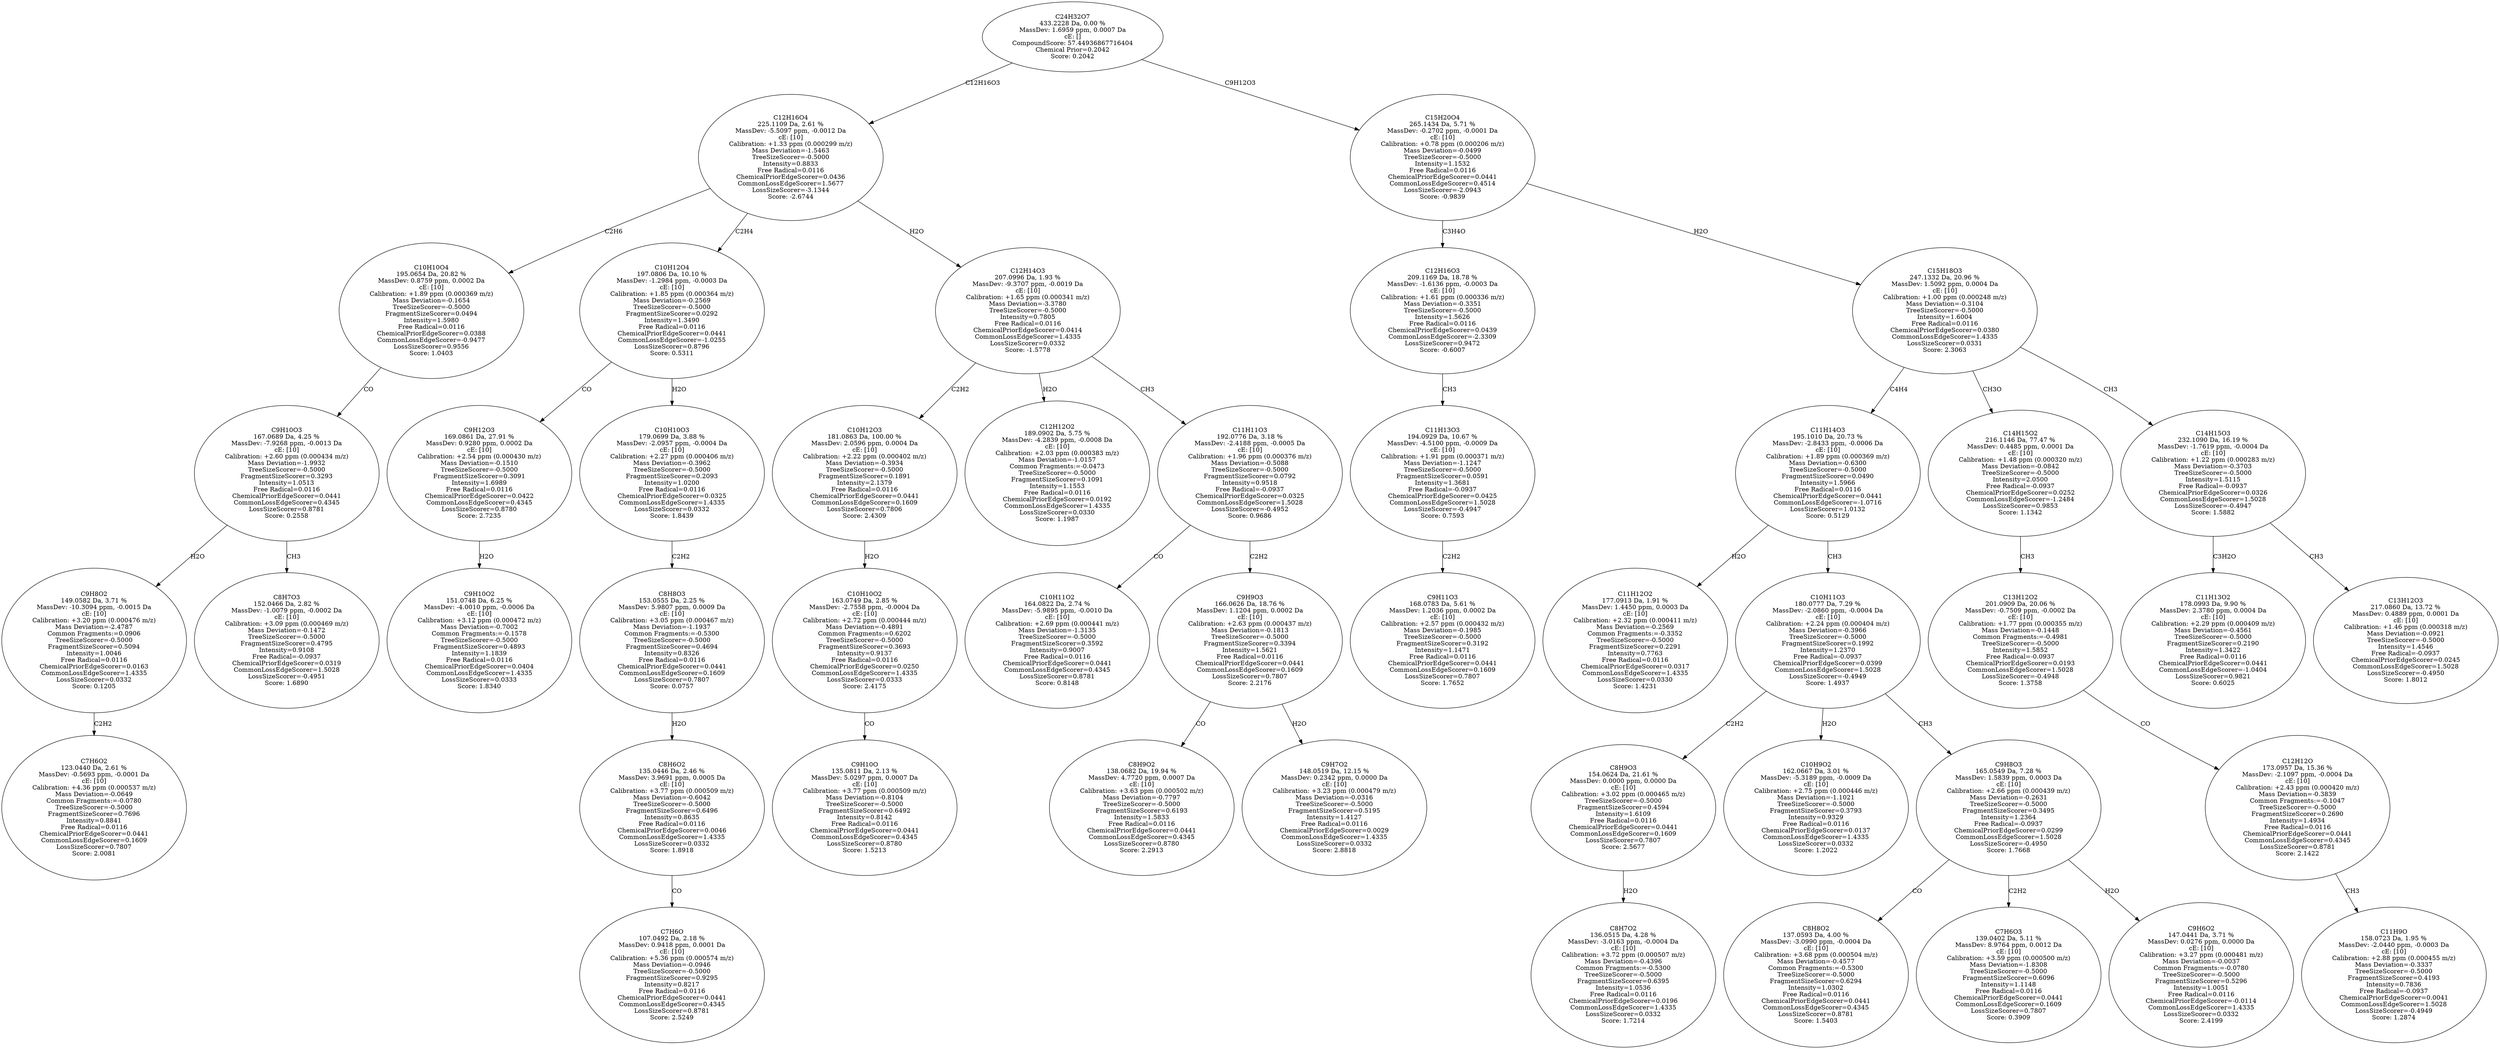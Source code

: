 strict digraph {
v1 [label="C7H6O2\n123.0440 Da, 2.61 %\nMassDev: -0.5693 ppm, -0.0001 Da\ncE: [10]\nCalibration: +4.36 ppm (0.000537 m/z)\nMass Deviation=-0.0649\nCommon Fragments:=-0.0780\nTreeSizeScorer=-0.5000\nFragmentSizeScorer=0.7696\nIntensity=0.8841\nFree Radical=0.0116\nChemicalPriorEdgeScorer=0.0441\nCommonLossEdgeScorer=0.1609\nLossSizeScorer=0.7807\nScore: 2.0081"];
v2 [label="C9H8O2\n149.0582 Da, 3.71 %\nMassDev: -10.3094 ppm, -0.0015 Da\ncE: [10]\nCalibration: +3.20 ppm (0.000476 m/z)\nMass Deviation=-2.4787\nCommon Fragments:=0.0906\nTreeSizeScorer=-0.5000\nFragmentSizeScorer=0.5094\nIntensity=1.0046\nFree Radical=0.0116\nChemicalPriorEdgeScorer=0.0163\nCommonLossEdgeScorer=1.4335\nLossSizeScorer=0.0332\nScore: 0.1205"];
v3 [label="C8H7O3\n152.0466 Da, 2.82 %\nMassDev: -1.0079 ppm, -0.0002 Da\ncE: [10]\nCalibration: +3.09 ppm (0.000469 m/z)\nMass Deviation=-0.1472\nTreeSizeScorer=-0.5000\nFragmentSizeScorer=0.4795\nIntensity=0.9108\nFree Radical=-0.0937\nChemicalPriorEdgeScorer=0.0319\nCommonLossEdgeScorer=1.5028\nLossSizeScorer=-0.4951\nScore: 1.6890"];
v4 [label="C9H10O3\n167.0689 Da, 4.25 %\nMassDev: -7.9268 ppm, -0.0013 Da\ncE: [10]\nCalibration: +2.60 ppm (0.000434 m/z)\nMass Deviation=-1.9932\nTreeSizeScorer=-0.5000\nFragmentSizeScorer=0.3293\nIntensity=1.0513\nFree Radical=0.0116\nChemicalPriorEdgeScorer=0.0441\nCommonLossEdgeScorer=0.4345\nLossSizeScorer=0.8781\nScore: 0.2558"];
v5 [label="C10H10O4\n195.0654 Da, 20.82 %\nMassDev: 0.8759 ppm, 0.0002 Da\ncE: [10]\nCalibration: +1.89 ppm (0.000369 m/z)\nMass Deviation=-0.1654\nTreeSizeScorer=-0.5000\nFragmentSizeScorer=0.0494\nIntensity=1.5980\nFree Radical=0.0116\nChemicalPriorEdgeScorer=0.0388\nCommonLossEdgeScorer=-0.9477\nLossSizeScorer=0.9556\nScore: 1.0403"];
v6 [label="C9H10O2\n151.0748 Da, 6.25 %\nMassDev: -4.0010 ppm, -0.0006 Da\ncE: [10]\nCalibration: +3.12 ppm (0.000472 m/z)\nMass Deviation=-0.7002\nCommon Fragments:=-0.1578\nTreeSizeScorer=-0.5000\nFragmentSizeScorer=0.4893\nIntensity=1.1839\nFree Radical=0.0116\nChemicalPriorEdgeScorer=0.0404\nCommonLossEdgeScorer=1.4335\nLossSizeScorer=0.0333\nScore: 1.8340"];
v7 [label="C9H12O3\n169.0861 Da, 27.91 %\nMassDev: 0.9280 ppm, 0.0002 Da\ncE: [10]\nCalibration: +2.54 ppm (0.000430 m/z)\nMass Deviation=-0.1510\nTreeSizeScorer=-0.5000\nFragmentSizeScorer=0.3091\nIntensity=1.6989\nFree Radical=0.0116\nChemicalPriorEdgeScorer=0.0422\nCommonLossEdgeScorer=0.4345\nLossSizeScorer=0.8780\nScore: 2.7235"];
v8 [label="C7H6O\n107.0492 Da, 2.18 %\nMassDev: 0.9418 ppm, 0.0001 Da\ncE: [10]\nCalibration: +5.36 ppm (0.000574 m/z)\nMass Deviation=-0.0946\nTreeSizeScorer=-0.5000\nFragmentSizeScorer=0.9295\nIntensity=0.8217\nFree Radical=0.0116\nChemicalPriorEdgeScorer=0.0441\nCommonLossEdgeScorer=0.4345\nLossSizeScorer=0.8781\nScore: 2.5249"];
v9 [label="C8H6O2\n135.0446 Da, 2.46 %\nMassDev: 3.9691 ppm, 0.0005 Da\ncE: [10]\nCalibration: +3.77 ppm (0.000509 m/z)\nMass Deviation=-0.6042\nTreeSizeScorer=-0.5000\nFragmentSizeScorer=0.6496\nIntensity=0.8635\nFree Radical=0.0116\nChemicalPriorEdgeScorer=0.0046\nCommonLossEdgeScorer=1.4335\nLossSizeScorer=0.0332\nScore: 1.8918"];
v10 [label="C8H8O3\n153.0555 Da, 2.25 %\nMassDev: 5.9807 ppm, 0.0009 Da\ncE: [10]\nCalibration: +3.05 ppm (0.000467 m/z)\nMass Deviation=-1.1937\nCommon Fragments:=-0.5300\nTreeSizeScorer=-0.5000\nFragmentSizeScorer=0.4694\nIntensity=0.8326\nFree Radical=0.0116\nChemicalPriorEdgeScorer=0.0441\nCommonLossEdgeScorer=0.1609\nLossSizeScorer=0.7807\nScore: 0.0757"];
v11 [label="C10H10O3\n179.0699 Da, 3.88 %\nMassDev: -2.0957 ppm, -0.0004 Da\ncE: [10]\nCalibration: +2.27 ppm (0.000406 m/z)\nMass Deviation=-0.3962\nTreeSizeScorer=-0.5000\nFragmentSizeScorer=0.2093\nIntensity=1.0200\nFree Radical=0.0116\nChemicalPriorEdgeScorer=0.0325\nCommonLossEdgeScorer=1.4335\nLossSizeScorer=0.0332\nScore: 1.8439"];
v12 [label="C10H12O4\n197.0806 Da, 10.10 %\nMassDev: -1.2984 ppm, -0.0003 Da\ncE: [10]\nCalibration: +1.85 ppm (0.000364 m/z)\nMass Deviation=-0.2569\nTreeSizeScorer=-0.5000\nFragmentSizeScorer=0.0292\nIntensity=1.3490\nFree Radical=0.0116\nChemicalPriorEdgeScorer=0.0441\nCommonLossEdgeScorer=-1.0255\nLossSizeScorer=0.8796\nScore: 0.5311"];
v13 [label="C9H10O\n135.0811 Da, 2.13 %\nMassDev: 5.0297 ppm, 0.0007 Da\ncE: [10]\nCalibration: +3.77 ppm (0.000509 m/z)\nMass Deviation=-0.8104\nTreeSizeScorer=-0.5000\nFragmentSizeScorer=0.6492\nIntensity=0.8142\nFree Radical=0.0116\nChemicalPriorEdgeScorer=0.0441\nCommonLossEdgeScorer=0.4345\nLossSizeScorer=0.8780\nScore: 1.5213"];
v14 [label="C10H10O2\n163.0749 Da, 2.85 %\nMassDev: -2.7558 ppm, -0.0004 Da\ncE: [10]\nCalibration: +2.72 ppm (0.000444 m/z)\nMass Deviation=-0.4891\nCommon Fragments:=0.6202\nTreeSizeScorer=-0.5000\nFragmentSizeScorer=0.3693\nIntensity=0.9137\nFree Radical=0.0116\nChemicalPriorEdgeScorer=0.0250\nCommonLossEdgeScorer=1.4335\nLossSizeScorer=0.0333\nScore: 2.4175"];
v15 [label="C10H12O3\n181.0863 Da, 100.00 %\nMassDev: 2.0596 ppm, 0.0004 Da\ncE: [10]\nCalibration: +2.22 ppm (0.000402 m/z)\nMass Deviation=-0.3934\nTreeSizeScorer=-0.5000\nFragmentSizeScorer=0.1891\nIntensity=2.1379\nFree Radical=0.0116\nChemicalPriorEdgeScorer=0.0441\nCommonLossEdgeScorer=0.1609\nLossSizeScorer=0.7806\nScore: 2.4309"];
v16 [label="C12H12O2\n189.0902 Da, 5.75 %\nMassDev: -4.2839 ppm, -0.0008 Da\ncE: [10]\nCalibration: +2.03 ppm (0.000383 m/z)\nMass Deviation=-1.0157\nCommon Fragments:=-0.0473\nTreeSizeScorer=-0.5000\nFragmentSizeScorer=0.1091\nIntensity=1.1553\nFree Radical=0.0116\nChemicalPriorEdgeScorer=0.0192\nCommonLossEdgeScorer=1.4335\nLossSizeScorer=0.0330\nScore: 1.1987"];
v17 [label="C10H11O2\n164.0822 Da, 2.74 %\nMassDev: -5.9895 ppm, -0.0010 Da\ncE: [10]\nCalibration: +2.69 ppm (0.000441 m/z)\nMass Deviation=-1.3135\nTreeSizeScorer=-0.5000\nFragmentSizeScorer=0.3592\nIntensity=0.9007\nFree Radical=0.0116\nChemicalPriorEdgeScorer=0.0441\nCommonLossEdgeScorer=0.4345\nLossSizeScorer=0.8781\nScore: 0.8148"];
v18 [label="C8H9O2\n138.0682 Da, 19.94 %\nMassDev: 4.7720 ppm, 0.0007 Da\ncE: [10]\nCalibration: +3.63 ppm (0.000502 m/z)\nMass Deviation=-0.7797\nTreeSizeScorer=-0.5000\nFragmentSizeScorer=0.6193\nIntensity=1.5833\nFree Radical=0.0116\nChemicalPriorEdgeScorer=0.0441\nCommonLossEdgeScorer=0.4345\nLossSizeScorer=0.8780\nScore: 2.2913"];
v19 [label="C9H7O2\n148.0519 Da, 12.15 %\nMassDev: 0.2342 ppm, 0.0000 Da\ncE: [10]\nCalibration: +3.23 ppm (0.000479 m/z)\nMass Deviation=-0.0316\nTreeSizeScorer=-0.5000\nFragmentSizeScorer=0.5195\nIntensity=1.4127\nFree Radical=0.0116\nChemicalPriorEdgeScorer=0.0029\nCommonLossEdgeScorer=1.4335\nLossSizeScorer=0.0332\nScore: 2.8818"];
v20 [label="C9H9O3\n166.0626 Da, 18.76 %\nMassDev: 1.1204 ppm, 0.0002 Da\ncE: [10]\nCalibration: +2.63 ppm (0.000437 m/z)\nMass Deviation=-0.1813\nTreeSizeScorer=-0.5000\nFragmentSizeScorer=0.3394\nIntensity=1.5621\nFree Radical=0.0116\nChemicalPriorEdgeScorer=0.0441\nCommonLossEdgeScorer=0.1609\nLossSizeScorer=0.7807\nScore: 2.2176"];
v21 [label="C11H11O3\n192.0776 Da, 3.18 %\nMassDev: -2.4188 ppm, -0.0005 Da\ncE: [10]\nCalibration: +1.96 ppm (0.000376 m/z)\nMass Deviation=-0.5088\nTreeSizeScorer=-0.5000\nFragmentSizeScorer=0.0792\nIntensity=0.9518\nFree Radical=-0.0937\nChemicalPriorEdgeScorer=0.0325\nCommonLossEdgeScorer=1.5028\nLossSizeScorer=-0.4952\nScore: 0.9686"];
v22 [label="C12H14O3\n207.0996 Da, 1.93 %\nMassDev: -9.3707 ppm, -0.0019 Da\ncE: [10]\nCalibration: +1.65 ppm (0.000341 m/z)\nMass Deviation=-3.3780\nTreeSizeScorer=-0.5000\nIntensity=0.7805\nFree Radical=0.0116\nChemicalPriorEdgeScorer=0.0414\nCommonLossEdgeScorer=1.4335\nLossSizeScorer=0.0332\nScore: -1.5778"];
v23 [label="C12H16O4\n225.1109 Da, 2.61 %\nMassDev: -5.5097 ppm, -0.0012 Da\ncE: [10]\nCalibration: +1.33 ppm (0.000299 m/z)\nMass Deviation=-1.5463\nTreeSizeScorer=-0.5000\nIntensity=0.8833\nFree Radical=0.0116\nChemicalPriorEdgeScorer=0.0436\nCommonLossEdgeScorer=1.5677\nLossSizeScorer=-3.1344\nScore: -2.6744"];
v24 [label="C9H11O3\n168.0783 Da, 5.61 %\nMassDev: 1.2036 ppm, 0.0002 Da\ncE: [10]\nCalibration: +2.57 ppm (0.000432 m/z)\nMass Deviation=-0.1985\nTreeSizeScorer=-0.5000\nFragmentSizeScorer=0.3192\nIntensity=1.1471\nFree Radical=0.0116\nChemicalPriorEdgeScorer=0.0441\nCommonLossEdgeScorer=0.1609\nLossSizeScorer=0.7807\nScore: 1.7652"];
v25 [label="C11H13O3\n194.0929 Da, 10.67 %\nMassDev: -4.5100 ppm, -0.0009 Da\ncE: [10]\nCalibration: +1.91 ppm (0.000371 m/z)\nMass Deviation=-1.1247\nTreeSizeScorer=-0.5000\nFragmentSizeScorer=0.0591\nIntensity=1.3681\nFree Radical=-0.0937\nChemicalPriorEdgeScorer=0.0425\nCommonLossEdgeScorer=1.5028\nLossSizeScorer=-0.4947\nScore: 0.7593"];
v26 [label="C12H16O3\n209.1169 Da, 18.78 %\nMassDev: -1.6136 ppm, -0.0003 Da\ncE: [10]\nCalibration: +1.61 ppm (0.000336 m/z)\nMass Deviation=-0.3351\nTreeSizeScorer=-0.5000\nIntensity=1.5626\nFree Radical=0.0116\nChemicalPriorEdgeScorer=0.0439\nCommonLossEdgeScorer=-2.3309\nLossSizeScorer=0.9472\nScore: -0.6007"];
v27 [label="C11H12O2\n177.0913 Da, 1.91 %\nMassDev: 1.4450 ppm, 0.0003 Da\ncE: [10]\nCalibration: +2.32 ppm (0.000411 m/z)\nMass Deviation=-0.2569\nCommon Fragments:=-0.3352\nTreeSizeScorer=-0.5000\nFragmentSizeScorer=0.2291\nIntensity=0.7763\nFree Radical=0.0116\nChemicalPriorEdgeScorer=0.0317\nCommonLossEdgeScorer=1.4335\nLossSizeScorer=0.0330\nScore: 1.4231"];
v28 [label="C8H7O2\n136.0515 Da, 4.28 %\nMassDev: -3.0163 ppm, -0.0004 Da\ncE: [10]\nCalibration: +3.72 ppm (0.000507 m/z)\nMass Deviation=-0.4396\nCommon Fragments:=-0.5300\nTreeSizeScorer=-0.5000\nFragmentSizeScorer=0.6395\nIntensity=1.0536\nFree Radical=0.0116\nChemicalPriorEdgeScorer=0.0196\nCommonLossEdgeScorer=1.4335\nLossSizeScorer=0.0332\nScore: 1.7214"];
v29 [label="C8H9O3\n154.0624 Da, 21.61 %\nMassDev: 0.0000 ppm, 0.0000 Da\ncE: [10]\nCalibration: +3.02 ppm (0.000465 m/z)\nTreeSizeScorer=-0.5000\nFragmentSizeScorer=0.4594\nIntensity=1.6109\nFree Radical=0.0116\nChemicalPriorEdgeScorer=0.0441\nCommonLossEdgeScorer=0.1609\nLossSizeScorer=0.7807\nScore: 2.5677"];
v30 [label="C10H9O2\n162.0667 Da, 3.01 %\nMassDev: -5.3189 ppm, -0.0009 Da\ncE: [10]\nCalibration: +2.75 ppm (0.000446 m/z)\nMass Deviation=-1.1021\nTreeSizeScorer=-0.5000\nFragmentSizeScorer=0.3793\nIntensity=0.9329\nFree Radical=0.0116\nChemicalPriorEdgeScorer=0.0137\nCommonLossEdgeScorer=1.4335\nLossSizeScorer=0.0332\nScore: 1.2022"];
v31 [label="C8H8O2\n137.0593 Da, 4.00 %\nMassDev: -3.0990 ppm, -0.0004 Da\ncE: [10]\nCalibration: +3.68 ppm (0.000504 m/z)\nMass Deviation=-0.4577\nCommon Fragments:=-0.5300\nTreeSizeScorer=-0.5000\nFragmentSizeScorer=0.6294\nIntensity=1.0302\nFree Radical=0.0116\nChemicalPriorEdgeScorer=0.0441\nCommonLossEdgeScorer=0.4345\nLossSizeScorer=0.8781\nScore: 1.5403"];
v32 [label="C7H6O3\n139.0402 Da, 5.11 %\nMassDev: 8.9764 ppm, 0.0012 Da\ncE: [10]\nCalibration: +3.59 ppm (0.000500 m/z)\nMass Deviation=-1.8308\nTreeSizeScorer=-0.5000\nFragmentSizeScorer=0.6096\nIntensity=1.1148\nFree Radical=0.0116\nChemicalPriorEdgeScorer=0.0441\nCommonLossEdgeScorer=0.1609\nLossSizeScorer=0.7807\nScore: 0.3909"];
v33 [label="C9H6O2\n147.0441 Da, 3.71 %\nMassDev: 0.0276 ppm, 0.0000 Da\ncE: [10]\nCalibration: +3.27 ppm (0.000481 m/z)\nMass Deviation=-0.0037\nCommon Fragments:=-0.0780\nTreeSizeScorer=-0.5000\nFragmentSizeScorer=0.5296\nIntensity=1.0051\nFree Radical=0.0116\nChemicalPriorEdgeScorer=-0.0114\nCommonLossEdgeScorer=1.4335\nLossSizeScorer=0.0332\nScore: 2.4199"];
v34 [label="C9H8O3\n165.0549 Da, 7.28 %\nMassDev: 1.5839 ppm, 0.0003 Da\ncE: [10]\nCalibration: +2.66 ppm (0.000439 m/z)\nMass Deviation=-0.2631\nTreeSizeScorer=-0.5000\nFragmentSizeScorer=0.3495\nIntensity=1.2364\nFree Radical=-0.0937\nChemicalPriorEdgeScorer=0.0299\nCommonLossEdgeScorer=1.5028\nLossSizeScorer=-0.4950\nScore: 1.7668"];
v35 [label="C10H11O3\n180.0777 Da, 7.29 %\nMassDev: -2.0860 ppm, -0.0004 Da\ncE: [10]\nCalibration: +2.24 ppm (0.000404 m/z)\nMass Deviation=-0.3966\nTreeSizeScorer=-0.5000\nFragmentSizeScorer=0.1992\nIntensity=1.2370\nFree Radical=-0.0937\nChemicalPriorEdgeScorer=0.0399\nCommonLossEdgeScorer=1.5028\nLossSizeScorer=-0.4949\nScore: 1.4937"];
v36 [label="C11H14O3\n195.1010 Da, 20.73 %\nMassDev: -2.8433 ppm, -0.0006 Da\ncE: [10]\nCalibration: +1.89 ppm (0.000369 m/z)\nMass Deviation=-0.6300\nTreeSizeScorer=-0.5000\nFragmentSizeScorer=0.0490\nIntensity=1.5966\nFree Radical=0.0116\nChemicalPriorEdgeScorer=0.0441\nCommonLossEdgeScorer=-1.0716\nLossSizeScorer=1.0132\nScore: 0.5129"];
v37 [label="C11H9O\n158.0723 Da, 1.95 %\nMassDev: -2.0440 ppm, -0.0003 Da\ncE: [10]\nCalibration: +2.88 ppm (0.000455 m/z)\nMass Deviation=-0.3337\nTreeSizeScorer=-0.5000\nFragmentSizeScorer=0.4193\nIntensity=0.7836\nFree Radical=-0.0937\nChemicalPriorEdgeScorer=0.0041\nCommonLossEdgeScorer=1.5028\nLossSizeScorer=-0.4949\nScore: 1.2874"];
v38 [label="C12H12O\n173.0957 Da, 15.36 %\nMassDev: -2.1097 ppm, -0.0004 Da\ncE: [10]\nCalibration: +2.43 ppm (0.000420 m/z)\nMass Deviation=-0.3839\nCommon Fragments:=-0.1047\nTreeSizeScorer=-0.5000\nFragmentSizeScorer=0.2690\nIntensity=1.4934\nFree Radical=0.0116\nChemicalPriorEdgeScorer=0.0441\nCommonLossEdgeScorer=0.4345\nLossSizeScorer=0.8781\nScore: 2.1422"];
v39 [label="C13H12O2\n201.0909 Da, 20.06 %\nMassDev: -0.7509 ppm, -0.0002 Da\ncE: [10]\nCalibration: +1.77 ppm (0.000355 m/z)\nMass Deviation=-0.1448\nCommon Fragments:=-0.4981\nTreeSizeScorer=-0.5000\nIntensity=1.5852\nFree Radical=-0.0937\nChemicalPriorEdgeScorer=0.0193\nCommonLossEdgeScorer=1.5028\nLossSizeScorer=-0.4948\nScore: 1.3758"];
v40 [label="C14H15O2\n216.1146 Da, 77.47 %\nMassDev: 0.4485 ppm, 0.0001 Da\ncE: [10]\nCalibration: +1.48 ppm (0.000320 m/z)\nMass Deviation=-0.0842\nTreeSizeScorer=-0.5000\nIntensity=2.0500\nFree Radical=-0.0937\nChemicalPriorEdgeScorer=0.0252\nCommonLossEdgeScorer=-1.2484\nLossSizeScorer=0.9853\nScore: 1.1342"];
v41 [label="C11H13O2\n178.0993 Da, 9.90 %\nMassDev: 2.3780 ppm, 0.0004 Da\ncE: [10]\nCalibration: +2.29 ppm (0.000409 m/z)\nMass Deviation=-0.4561\nTreeSizeScorer=-0.5000\nFragmentSizeScorer=0.2190\nIntensity=1.3422\nFree Radical=0.0116\nChemicalPriorEdgeScorer=0.0441\nCommonLossEdgeScorer=-1.0404\nLossSizeScorer=0.9821\nScore: 0.6025"];
v42 [label="C13H12O3\n217.0860 Da, 13.72 %\nMassDev: 0.4889 ppm, 0.0001 Da\ncE: [10]\nCalibration: +1.46 ppm (0.000318 m/z)\nMass Deviation=-0.0921\nTreeSizeScorer=-0.5000\nIntensity=1.4546\nFree Radical=-0.0937\nChemicalPriorEdgeScorer=0.0245\nCommonLossEdgeScorer=1.5028\nLossSizeScorer=-0.4950\nScore: 1.8012"];
v43 [label="C14H15O3\n232.1090 Da, 16.19 %\nMassDev: -1.7619 ppm, -0.0004 Da\ncE: [10]\nCalibration: +1.22 ppm (0.000283 m/z)\nMass Deviation=-0.3703\nTreeSizeScorer=-0.5000\nIntensity=1.5115\nFree Radical=-0.0937\nChemicalPriorEdgeScorer=0.0326\nCommonLossEdgeScorer=1.5028\nLossSizeScorer=-0.4947\nScore: 1.5882"];
v44 [label="C15H18O3\n247.1332 Da, 20.96 %\nMassDev: 1.5092 ppm, 0.0004 Da\ncE: [10]\nCalibration: +1.00 ppm (0.000248 m/z)\nMass Deviation=-0.3104\nTreeSizeScorer=-0.5000\nIntensity=1.6004\nFree Radical=0.0116\nChemicalPriorEdgeScorer=0.0380\nCommonLossEdgeScorer=1.4335\nLossSizeScorer=0.0331\nScore: 2.3063"];
v45 [label="C15H20O4\n265.1434 Da, 5.71 %\nMassDev: -0.2702 ppm, -0.0001 Da\ncE: [10]\nCalibration: +0.78 ppm (0.000206 m/z)\nMass Deviation=-0.0499\nTreeSizeScorer=-0.5000\nIntensity=1.1532\nFree Radical=0.0116\nChemicalPriorEdgeScorer=0.0441\nCommonLossEdgeScorer=0.4514\nLossSizeScorer=-2.0943\nScore: -0.9839"];
v46 [label="C24H32O7\n433.2228 Da, 0.00 %\nMassDev: 1.6959 ppm, 0.0007 Da\ncE: []\nCompoundScore: 57.44936867716404\nChemical Prior=0.2042\nScore: 0.2042"];
v2 -> v1 [label="C2H2"];
v4 -> v2 [label="H2O"];
v4 -> v3 [label="CH3"];
v5 -> v4 [label="CO"];
v23 -> v5 [label="C2H6"];
v7 -> v6 [label="H2O"];
v12 -> v7 [label="CO"];
v9 -> v8 [label="CO"];
v10 -> v9 [label="H2O"];
v11 -> v10 [label="C2H2"];
v12 -> v11 [label="H2O"];
v23 -> v12 [label="C2H4"];
v14 -> v13 [label="CO"];
v15 -> v14 [label="H2O"];
v22 -> v15 [label="C2H2"];
v22 -> v16 [label="H2O"];
v21 -> v17 [label="CO"];
v20 -> v18 [label="CO"];
v20 -> v19 [label="H2O"];
v21 -> v20 [label="C2H2"];
v22 -> v21 [label="CH3"];
v23 -> v22 [label="H2O"];
v46 -> v23 [label="C12H16O3"];
v25 -> v24 [label="C2H2"];
v26 -> v25 [label="CH3"];
v45 -> v26 [label="C3H4O"];
v36 -> v27 [label="H2O"];
v29 -> v28 [label="H2O"];
v35 -> v29 [label="C2H2"];
v35 -> v30 [label="H2O"];
v34 -> v31 [label="CO"];
v34 -> v32 [label="C2H2"];
v34 -> v33 [label="H2O"];
v35 -> v34 [label="CH3"];
v36 -> v35 [label="CH3"];
v44 -> v36 [label="C4H4"];
v38 -> v37 [label="CH3"];
v39 -> v38 [label="CO"];
v40 -> v39 [label="CH3"];
v44 -> v40 [label="CH3O"];
v43 -> v41 [label="C3H2O"];
v43 -> v42 [label="CH3"];
v44 -> v43 [label="CH3"];
v45 -> v44 [label="H2O"];
v46 -> v45 [label="C9H12O3"];
}